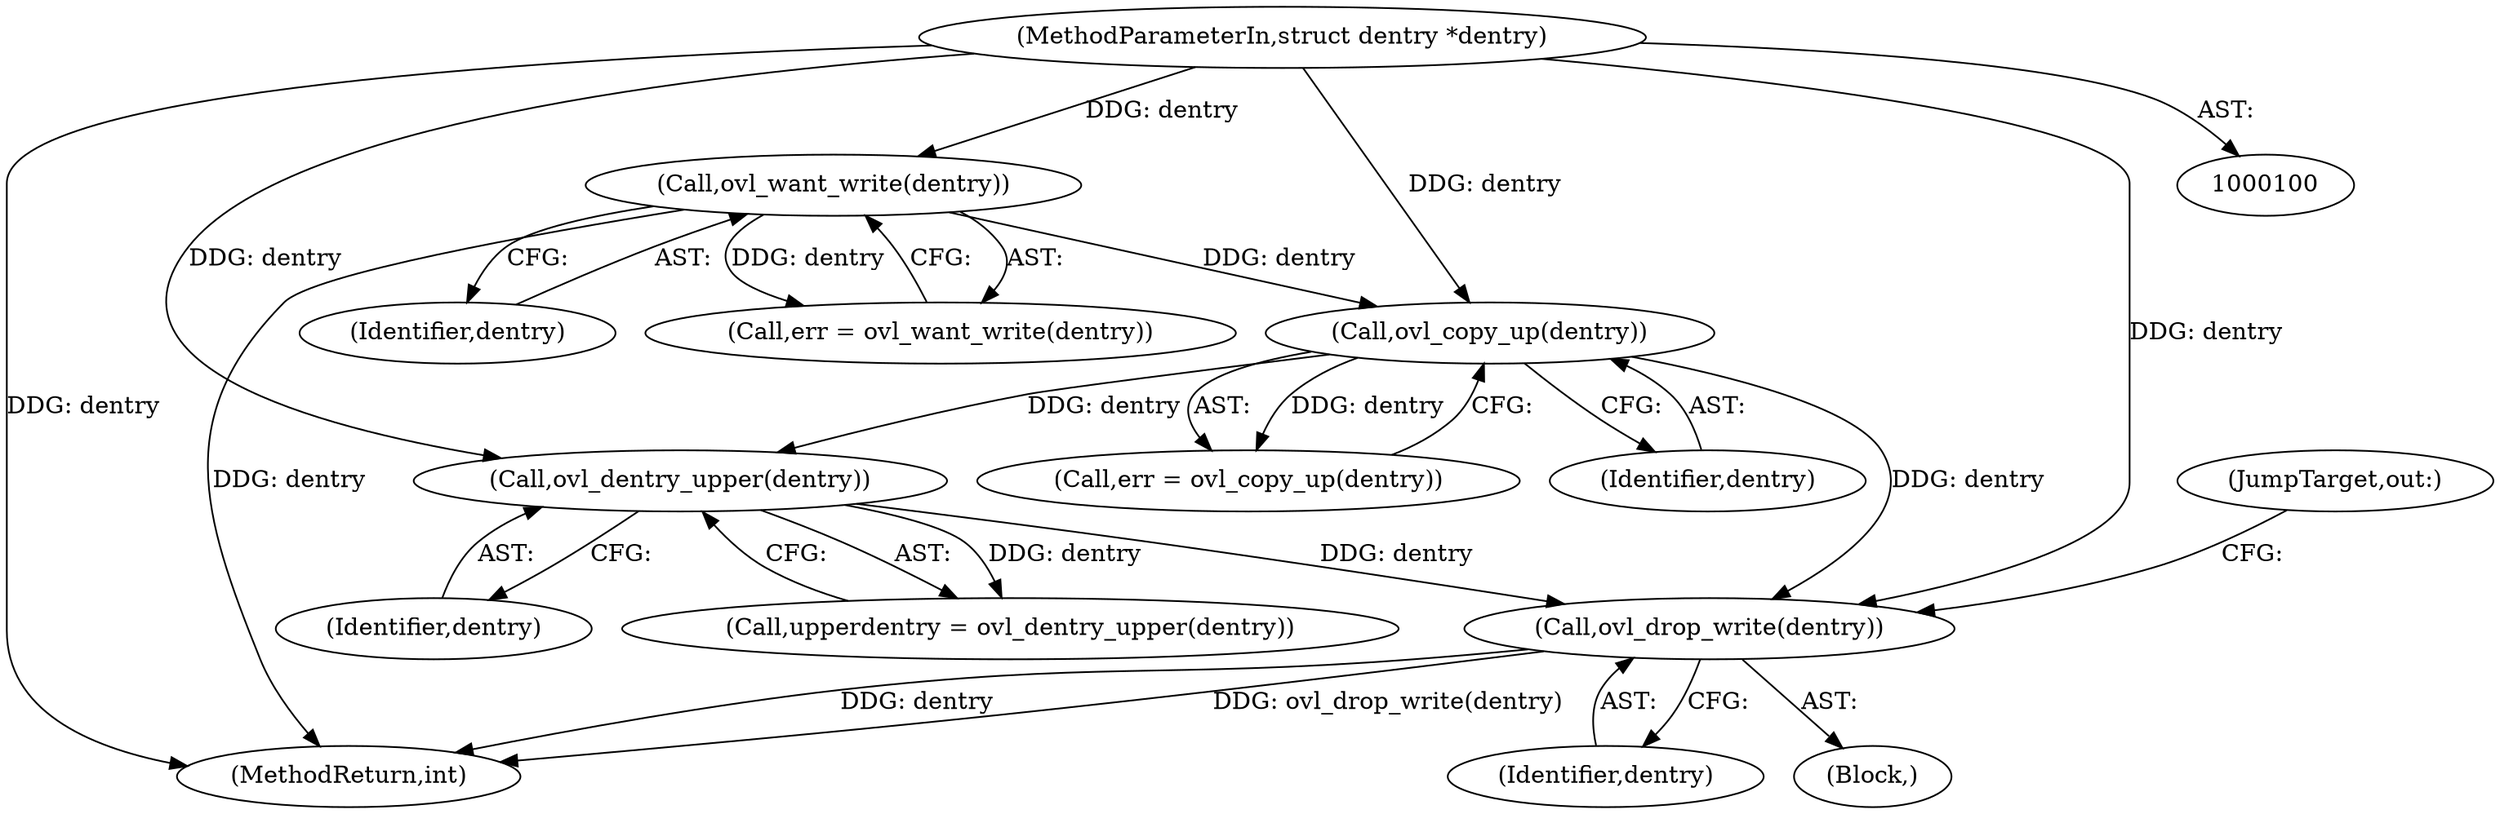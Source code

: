 digraph "0_linux_acff81ec2c79492b180fade3c2894425cd35a545@API" {
"1000145" [label="(Call,ovl_drop_write(dentry))"];
"1000115" [label="(Call,ovl_copy_up(dentry))"];
"1000108" [label="(Call,ovl_want_write(dentry))"];
"1000101" [label="(MethodParameterIn,struct dentry *dentry)"];
"1000123" [label="(Call,ovl_dentry_upper(dentry))"];
"1000109" [label="(Identifier,dentry)"];
"1000150" [label="(MethodReturn,int)"];
"1000113" [label="(Call,err = ovl_copy_up(dentry))"];
"1000121" [label="(Call,upperdentry = ovl_dentry_upper(dentry))"];
"1000123" [label="(Call,ovl_dentry_upper(dentry))"];
"1000108" [label="(Call,ovl_want_write(dentry))"];
"1000115" [label="(Call,ovl_copy_up(dentry))"];
"1000106" [label="(Call,err = ovl_want_write(dentry))"];
"1000124" [label="(Identifier,dentry)"];
"1000116" [label="(Identifier,dentry)"];
"1000103" [label="(Block,)"];
"1000146" [label="(Identifier,dentry)"];
"1000147" [label="(JumpTarget,out:)"];
"1000101" [label="(MethodParameterIn,struct dentry *dentry)"];
"1000145" [label="(Call,ovl_drop_write(dentry))"];
"1000145" -> "1000103"  [label="AST: "];
"1000145" -> "1000146"  [label="CFG: "];
"1000146" -> "1000145"  [label="AST: "];
"1000147" -> "1000145"  [label="CFG: "];
"1000145" -> "1000150"  [label="DDG: dentry"];
"1000145" -> "1000150"  [label="DDG: ovl_drop_write(dentry)"];
"1000115" -> "1000145"  [label="DDG: dentry"];
"1000123" -> "1000145"  [label="DDG: dentry"];
"1000101" -> "1000145"  [label="DDG: dentry"];
"1000115" -> "1000113"  [label="AST: "];
"1000115" -> "1000116"  [label="CFG: "];
"1000116" -> "1000115"  [label="AST: "];
"1000113" -> "1000115"  [label="CFG: "];
"1000115" -> "1000113"  [label="DDG: dentry"];
"1000108" -> "1000115"  [label="DDG: dentry"];
"1000101" -> "1000115"  [label="DDG: dentry"];
"1000115" -> "1000123"  [label="DDG: dentry"];
"1000108" -> "1000106"  [label="AST: "];
"1000108" -> "1000109"  [label="CFG: "];
"1000109" -> "1000108"  [label="AST: "];
"1000106" -> "1000108"  [label="CFG: "];
"1000108" -> "1000150"  [label="DDG: dentry"];
"1000108" -> "1000106"  [label="DDG: dentry"];
"1000101" -> "1000108"  [label="DDG: dentry"];
"1000101" -> "1000100"  [label="AST: "];
"1000101" -> "1000150"  [label="DDG: dentry"];
"1000101" -> "1000123"  [label="DDG: dentry"];
"1000123" -> "1000121"  [label="AST: "];
"1000123" -> "1000124"  [label="CFG: "];
"1000124" -> "1000123"  [label="AST: "];
"1000121" -> "1000123"  [label="CFG: "];
"1000123" -> "1000121"  [label="DDG: dentry"];
}
